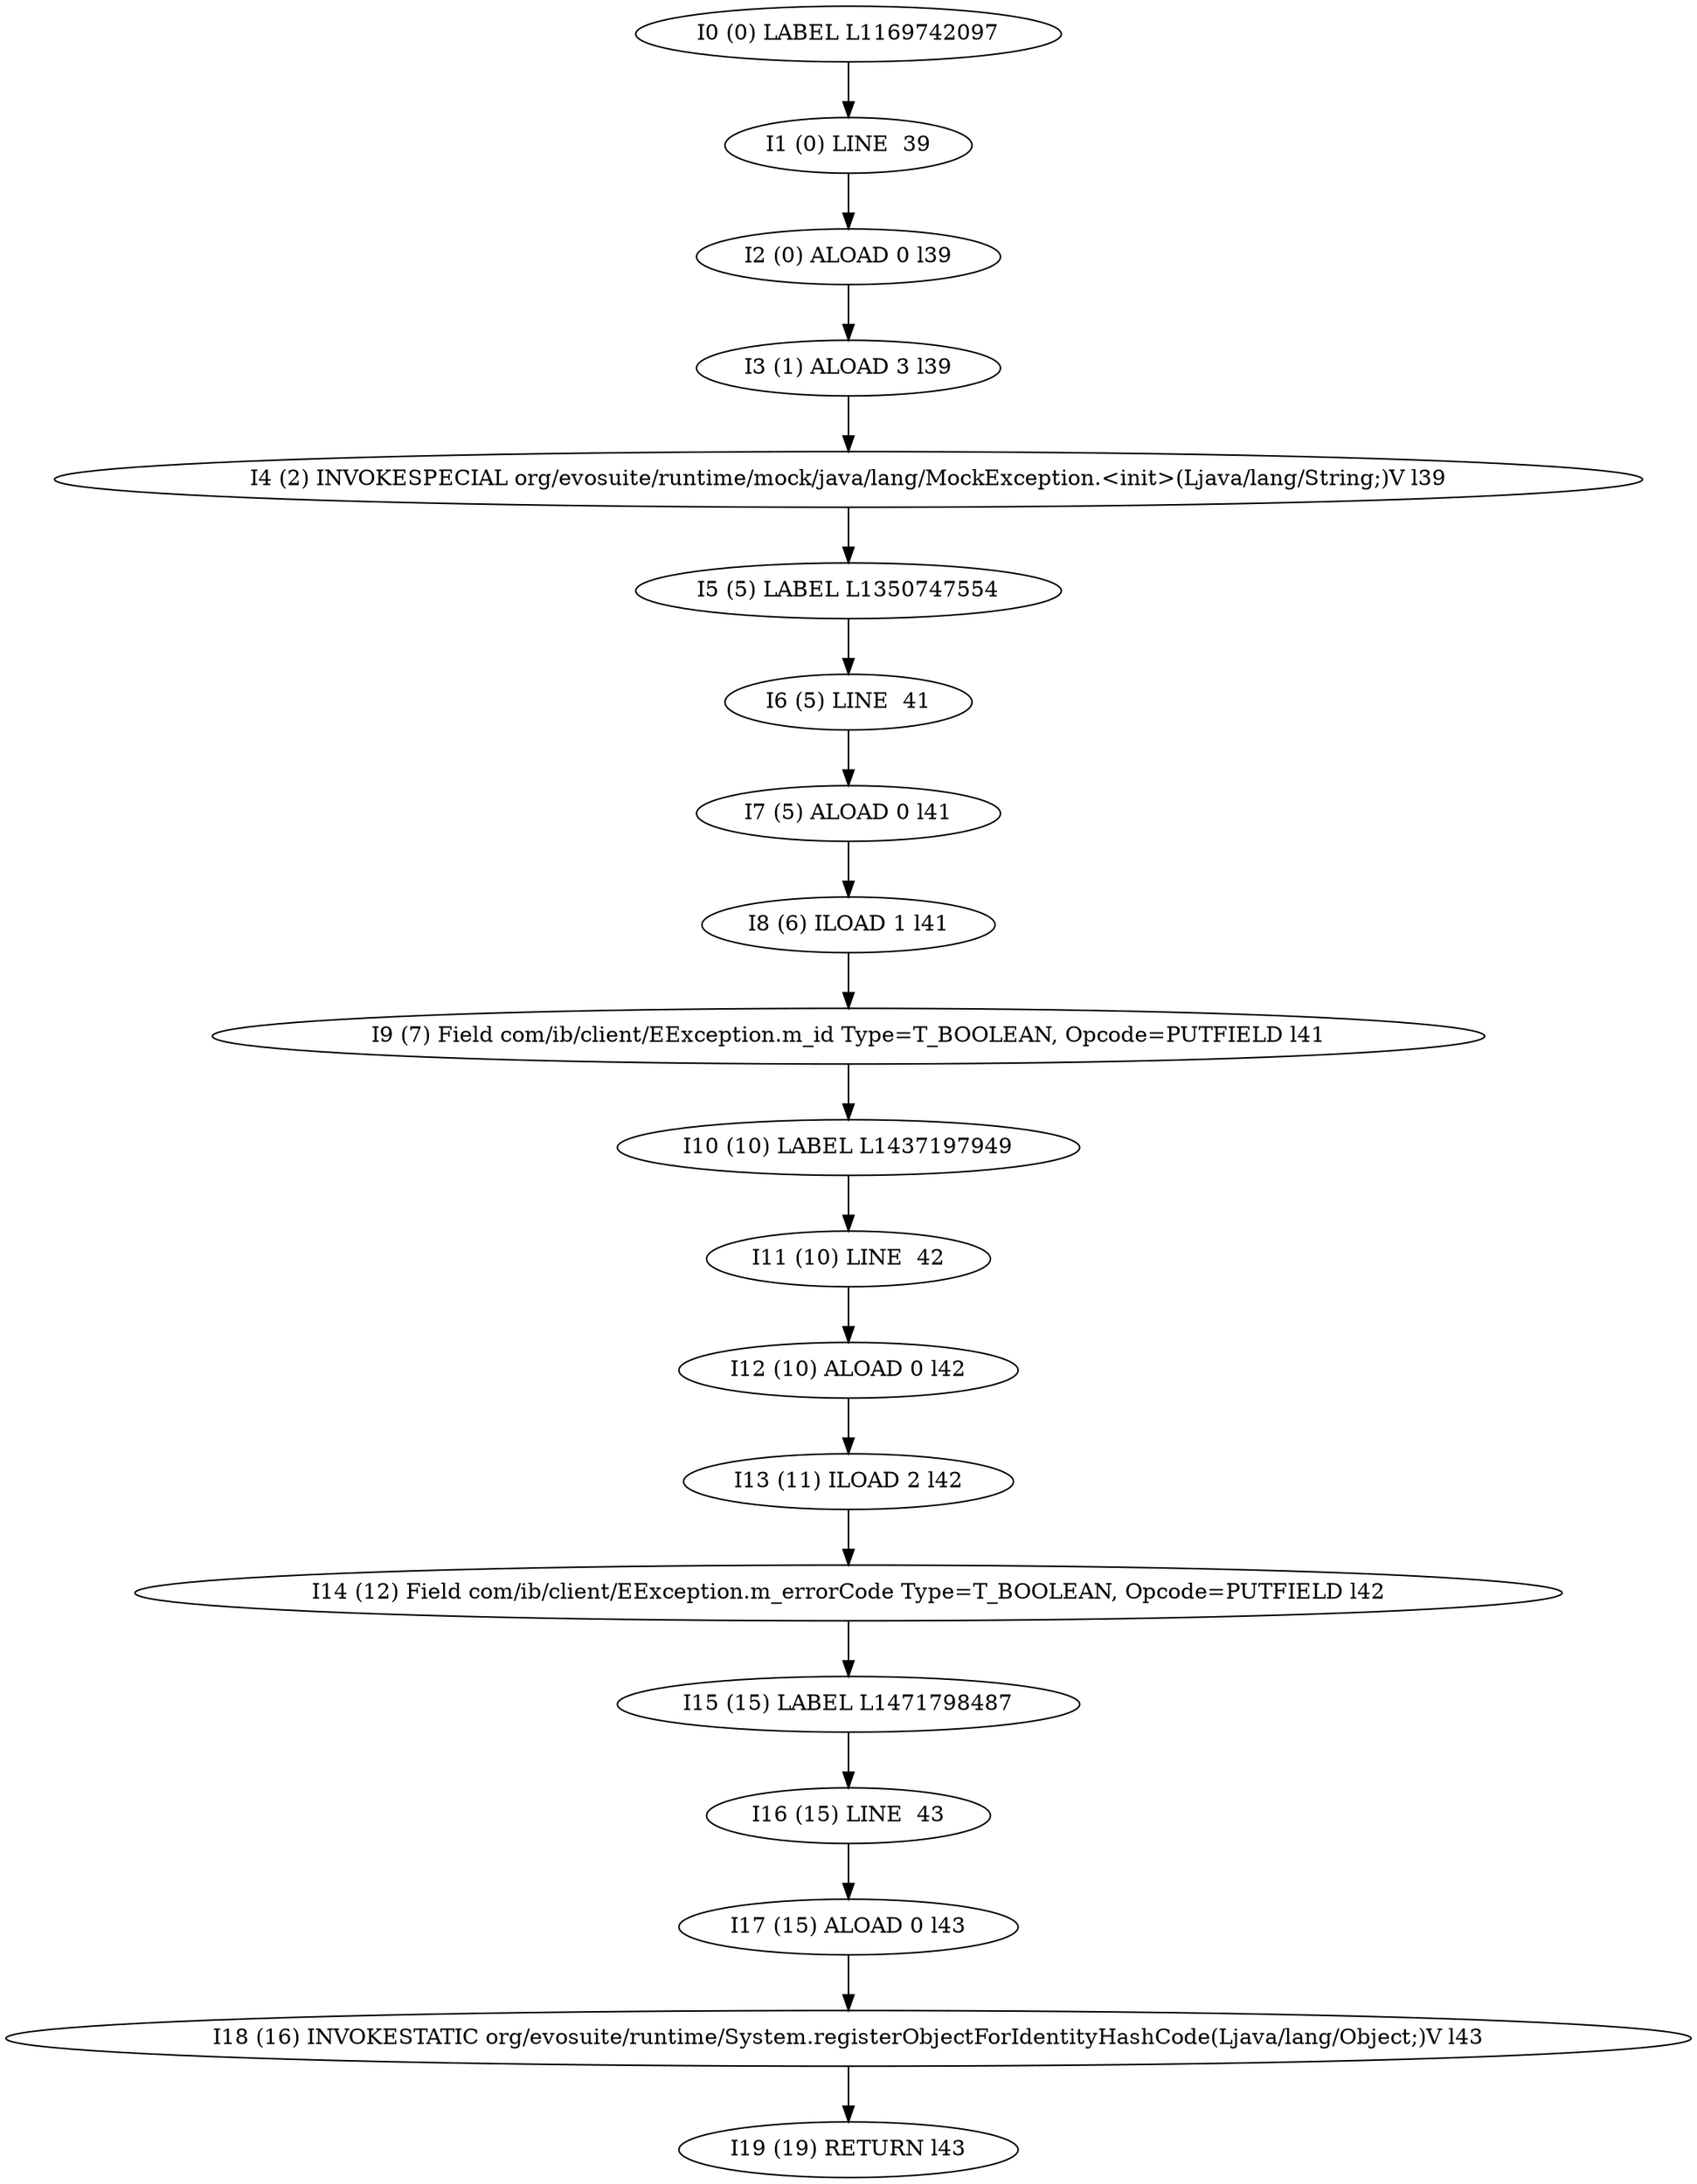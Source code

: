 digraph G {
  1 [ label="I0 (0) LABEL L1169742097" ];
  2 [ label="I1 (0) LINE  39" ];
  3 [ label="I2 (0) ALOAD 0 l39" ];
  4 [ label="I3 (1) ALOAD 3 l39" ];
  5 [ label="I4 (2) INVOKESPECIAL org/evosuite/runtime/mock/java/lang/MockException.<init>(Ljava/lang/String;)V l39" ];
  6 [ label="I5 (5) LABEL L1350747554" ];
  7 [ label="I6 (5) LINE  41" ];
  8 [ label="I7 (5) ALOAD 0 l41" ];
  9 [ label="I8 (6) ILOAD 1 l41" ];
  10 [ label="I9 (7) Field com/ib/client/EException.m_id Type=T_BOOLEAN, Opcode=PUTFIELD l41" ];
  11 [ label="I10 (10) LABEL L1437197949" ];
  12 [ label="I11 (10) LINE  42" ];
  13 [ label="I12 (10) ALOAD 0 l42" ];
  14 [ label="I13 (11) ILOAD 2 l42" ];
  15 [ label="I14 (12) Field com/ib/client/EException.m_errorCode Type=T_BOOLEAN, Opcode=PUTFIELD l42" ];
  16 [ label="I15 (15) LABEL L1471798487" ];
  17 [ label="I16 (15) LINE  43" ];
  18 [ label="I17 (15) ALOAD 0 l43" ];
  19 [ label="I18 (16) INVOKESTATIC org/evosuite/runtime/System.registerObjectForIdentityHashCode(Ljava/lang/Object;)V l43" ];
  20 [ label="I19 (19) RETURN l43" ];
  1 -> 2 [ label="" ];
  2 -> 3 [ label="" ];
  3 -> 4 [ label="" ];
  4 -> 5 [ label="" ];
  5 -> 6 [ label="" ];
  6 -> 7 [ label="" ];
  7 -> 8 [ label="" ];
  8 -> 9 [ label="" ];
  9 -> 10 [ label="" ];
  10 -> 11 [ label="" ];
  11 -> 12 [ label="" ];
  12 -> 13 [ label="" ];
  13 -> 14 [ label="" ];
  14 -> 15 [ label="" ];
  15 -> 16 [ label="" ];
  16 -> 17 [ label="" ];
  17 -> 18 [ label="" ];
  18 -> 19 [ label="" ];
  19 -> 20 [ label="" ];
}
